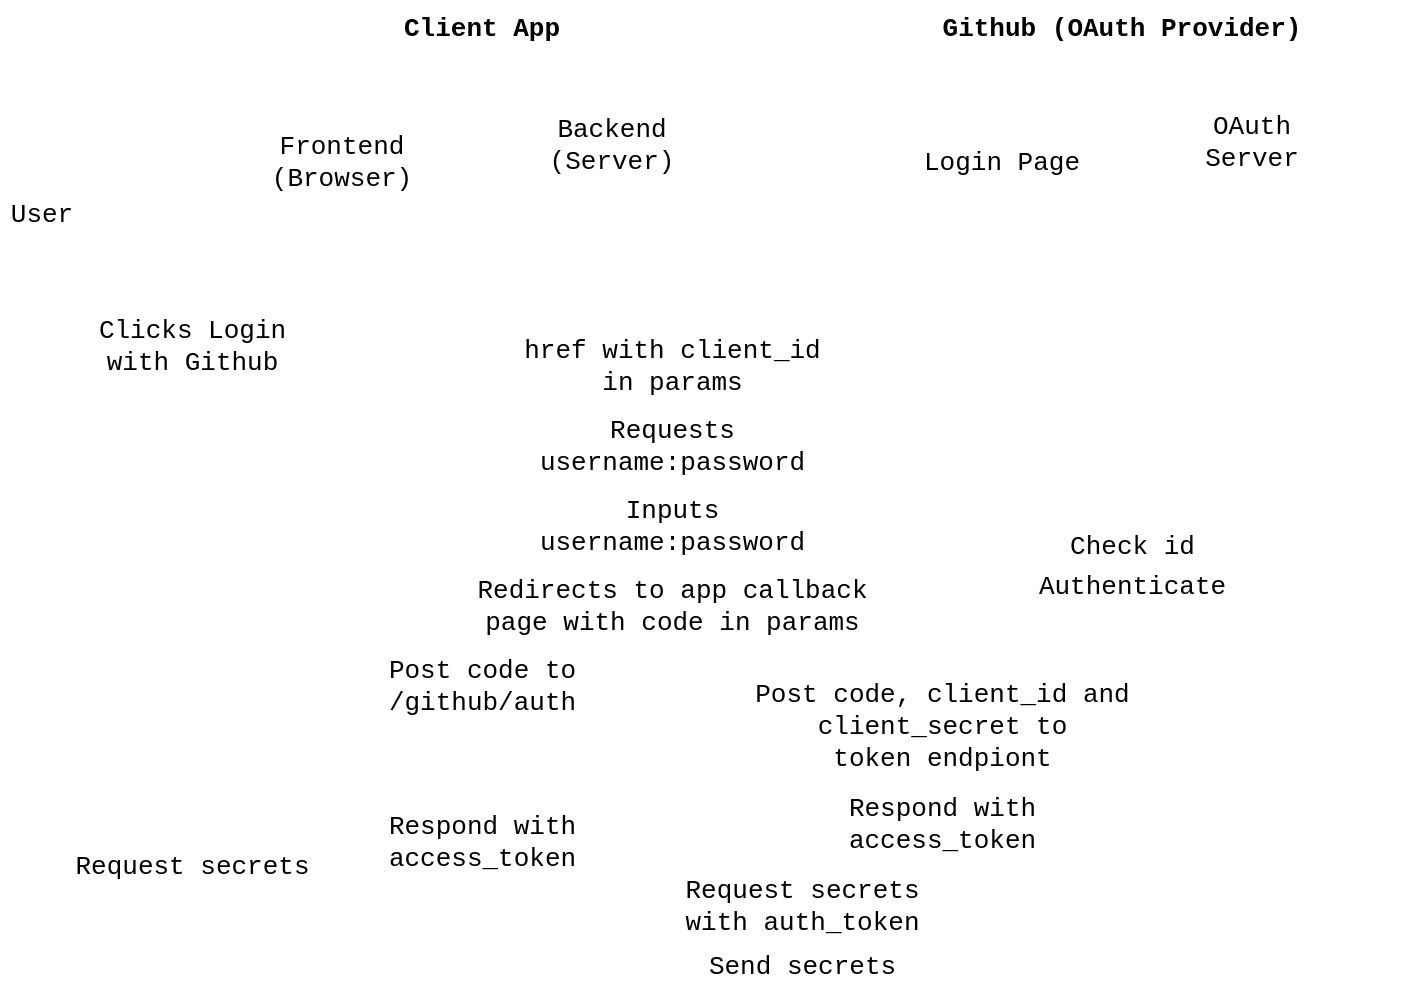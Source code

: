 <mxfile>
    <diagram id="bkFPDfp2Za1EJ1h1c-Yy" name="Page-1">
        <mxGraphModel dx="802" dy="263" grid="1" gridSize="10" guides="1" tooltips="1" connect="1" arrows="1" fold="1" page="1" pageScale="1" pageWidth="827" pageHeight="1169" background="none" math="0" shadow="0">
            <root>
                <mxCell id="0"/>
                <mxCell id="1" parent="0"/>
                <mxCell id="2" value="User" style="shape=umlActor;verticalLabelPosition=bottom;verticalAlign=top;outlineConnect=0;rounded=1;sketch=1;fontFamily=Courier New;labelBackgroundColor=default;strokeColor=#FFFFFF;fontColor=default;spacingTop=3;spacing=0;spacingLeft=3;spacingBottom=3;spacingRight=3;fontSize=13;" parent="1" vertex="1">
                    <mxGeometry x="60" y="40" width="40" height="80" as="geometry"/>
                </mxCell>
                <mxCell id="3" value="Client App" style="swimlane;fontStyle=1;rounded=1;sketch=1;fontFamily=Courier New;labelBackgroundColor=default;strokeColor=#FFFFFF;fontColor=default;spacingTop=3;spacing=0;spacingLeft=3;spacingBottom=3;spacingRight=3;fontSize=13;" parent="1" vertex="1">
                    <mxGeometry x="160" y="30" width="280" height="130" as="geometry">
                        <mxRectangle x="160" y="30" width="130" height="23" as="alternateBounds"/>
                    </mxGeometry>
                </mxCell>
                <mxCell id="9" value="Frontend&#10;(Browser)" style="rounded=1;whiteSpace=wrap;sketch=1;fontFamily=Courier New;labelBackgroundColor=default;strokeColor=#FFFFFF;fontColor=default;spacingTop=3;spacing=0;spacingLeft=3;spacingBottom=3;spacingRight=3;fontSize=13;" parent="3" vertex="1">
                    <mxGeometry x="10" y="50" width="120" height="60" as="geometry"/>
                </mxCell>
                <mxCell id="62" value="Backend&#10;(Server)" style="ellipse;shape=cloud;rounded=1;sketch=1;fontFamily=Courier New;labelBackgroundColor=default;strokeColor=#FFFFFF;fontColor=default;spacingTop=3;spacing=0;spacingLeft=3;spacingBottom=3;spacingRight=3;fontSize=13;" parent="3" vertex="1">
                    <mxGeometry x="140" y="30" width="130" height="80" as="geometry"/>
                </mxCell>
                <mxCell id="16" value="Github (OAuth Provider)" style="swimlane;fontStyle=1;rounded=1;sketch=1;fontFamily=Courier New;labelBackgroundColor=default;strokeColor=#FFFFFF;fontColor=default;spacingTop=3;spacing=0;spacingLeft=3;spacingBottom=3;spacingRight=3;fontSize=13;" parent="1" vertex="1">
                    <mxGeometry x="480" y="30" width="280" height="130" as="geometry">
                        <mxRectangle x="190" y="210" width="130" height="23" as="alternateBounds"/>
                    </mxGeometry>
                </mxCell>
                <mxCell id="17" value="Login Page" style="rounded=1;whiteSpace=wrap;sketch=1;fontFamily=Courier New;labelBackgroundColor=default;strokeColor=#FFFFFF;fontColor=default;spacingTop=3;spacing=0;spacingLeft=3;spacingBottom=3;spacingRight=3;fontSize=13;" parent="16" vertex="1">
                    <mxGeometry x="20" y="50" width="120" height="60" as="geometry"/>
                </mxCell>
                <mxCell id="63" value="OAuth&#10;Server" style="ellipse;shape=cloud;whiteSpace=wrap;rounded=1;sketch=1;fontFamily=Courier New;labelBackgroundColor=default;strokeColor=#FFFFFF;fontColor=default;spacingTop=3;spacing=0;spacingLeft=3;spacingBottom=3;spacingRight=3;fontSize=13;" parent="16" vertex="1">
                    <mxGeometry x="140" y="30" width="130" height="80" as="geometry"/>
                </mxCell>
                <mxCell id="20" value="" style="endArrow=none;rounded=1;sketch=1;entryX=0.5;entryY=1;entryDx=0;entryDy=0;fontFamily=Courier New;labelBackgroundColor=default;strokeColor=#FFFFFF;fontColor=default;spacingTop=3;spacing=0;spacingLeft=3;spacingBottom=3;spacingRight=3;fontSize=13;" parent="1" target="9" edge="1">
                    <mxGeometry width="50" height="50" relative="1" as="geometry">
                        <mxPoint x="230" y="520" as="sourcePoint"/>
                        <mxPoint x="450" y="220" as="targetPoint"/>
                    </mxGeometry>
                </mxCell>
                <mxCell id="21" value="" style="endArrow=none;rounded=1;sketch=1;entryX=0.55;entryY=0.95;entryDx=0;entryDy=0;fontFamily=Courier New;entryPerimeter=0;labelBackgroundColor=default;strokeColor=#FFFFFF;fontColor=default;spacingTop=3;spacing=0;spacingLeft=3;spacingBottom=3;spacingRight=3;fontSize=13;" parent="1" target="62" edge="1">
                    <mxGeometry width="50" height="50" relative="1" as="geometry">
                        <mxPoint x="370" y="520" as="sourcePoint"/>
                        <mxPoint x="370" y="140" as="targetPoint"/>
                    </mxGeometry>
                </mxCell>
                <mxCell id="22" value="" style="endArrow=none;rounded=1;sketch=1;fontFamily=Courier New;entryX=0.55;entryY=0.95;entryDx=0;entryDy=0;entryPerimeter=0;labelBackgroundColor=default;strokeColor=#FFFFFF;fontColor=default;spacingTop=3;spacing=0;spacingLeft=3;spacingBottom=3;spacingRight=3;fontSize=13;" parent="1" target="63" edge="1">
                    <mxGeometry width="50" height="50" relative="1" as="geometry">
                        <mxPoint x="690" y="520" as="sourcePoint"/>
                        <mxPoint x="690" y="180" as="targetPoint"/>
                    </mxGeometry>
                </mxCell>
                <mxCell id="23" value="" style="endArrow=none;rounded=1;sketch=1;entryX=0.5;entryY=1;entryDx=0;entryDy=0;fontFamily=Courier New;labelBackgroundColor=default;strokeColor=#FFFFFF;fontColor=default;spacingTop=3;spacing=0;spacingLeft=3;spacingBottom=3;spacingRight=3;fontSize=13;" parent="1" target="17" edge="1">
                    <mxGeometry width="50" height="50" relative="1" as="geometry">
                        <mxPoint x="560" y="520" as="sourcePoint"/>
                        <mxPoint x="560" y="180" as="targetPoint"/>
                    </mxGeometry>
                </mxCell>
                <mxCell id="24" value="" style="endArrow=none;rounded=1;sketch=1;entryX=0.5;entryY=0.5;entryDx=0;entryDy=0;entryPerimeter=0;fontFamily=Courier New;labelBackgroundColor=default;strokeColor=#FFFFFF;fontColor=default;spacingTop=3;spacing=0;spacingLeft=3;spacingBottom=3;spacingRight=3;fontSize=13;" parent="1" target="2" edge="1">
                    <mxGeometry width="50" height="50" relative="1" as="geometry">
                        <mxPoint x="80" y="520" as="sourcePoint"/>
                        <mxPoint x="80" y="150" as="targetPoint"/>
                    </mxGeometry>
                </mxCell>
                <mxCell id="29" value="" style="endArrow=classic;rounded=1;sketch=1;fontFamily=Courier New;labelBackgroundColor=default;strokeColor=#FFFFFF;fontColor=default;spacingTop=3;spacing=0;spacingLeft=3;spacingBottom=3;spacingRight=3;fontSize=13;" parent="1" edge="1">
                    <mxGeometry relative="1" as="geometry">
                        <mxPoint x="80" y="200" as="sourcePoint"/>
                        <mxPoint x="230" y="200" as="targetPoint"/>
                    </mxGeometry>
                </mxCell>
                <mxCell id="30" value="Clicks Login&#10;with Github" style="edgeLabel;resizable=0;align=center;verticalAlign=middle;rounded=1;sketch=1;fontFamily=Courier New;labelBackgroundColor=default;strokeColor=#FFFFFF;fontColor=default;spacingTop=3;spacing=0;spacingLeft=3;spacingBottom=3;spacingRight=3;fontSize=13;" parent="29" connectable="0" vertex="1">
                    <mxGeometry relative="1" as="geometry"/>
                </mxCell>
                <mxCell id="32" value="" style="endArrow=classic;rounded=1;sketch=1;fontFamily=Courier New;labelBackgroundColor=default;strokeColor=#FFFFFF;fontColor=default;spacingTop=3;spacing=0;spacingLeft=3;spacingBottom=3;spacingRight=3;fontSize=13;" parent="1" edge="1">
                    <mxGeometry relative="1" as="geometry">
                        <mxPoint x="230" y="210" as="sourcePoint"/>
                        <mxPoint x="560" y="210" as="targetPoint"/>
                    </mxGeometry>
                </mxCell>
                <mxCell id="33" value="href with client_id&#10;in params" style="edgeLabel;resizable=0;align=center;verticalAlign=middle;rounded=1;sketch=1;fontFamily=Courier New;labelBackgroundColor=default;strokeColor=#FFFFFF;fontColor=default;spacingTop=3;spacing=0;spacingLeft=3;spacingBottom=3;spacingRight=3;fontSize=13;" parent="32" connectable="0" vertex="1">
                    <mxGeometry relative="1" as="geometry"/>
                </mxCell>
                <mxCell id="34" value="" style="endArrow=classic;rounded=1;sketch=1;fontFamily=Courier New;labelBackgroundColor=default;strokeColor=#FFFFFF;fontColor=default;spacingTop=3;spacing=0;spacingLeft=3;spacingBottom=3;spacingRight=3;fontSize=13;" parent="1" edge="1">
                    <mxGeometry relative="1" as="geometry">
                        <mxPoint x="560" y="250" as="sourcePoint"/>
                        <mxPoint x="230" y="250" as="targetPoint"/>
                    </mxGeometry>
                </mxCell>
                <mxCell id="35" value="Requests&#10;username:password" style="edgeLabel;resizable=0;align=center;verticalAlign=middle;rounded=1;sketch=1;fontFamily=Courier New;labelBackgroundColor=default;strokeColor=#FFFFFF;fontColor=default;spacingTop=3;spacing=0;spacingLeft=3;spacingBottom=3;spacingRight=3;fontSize=13;" parent="34" connectable="0" vertex="1">
                    <mxGeometry relative="1" as="geometry"/>
                </mxCell>
                <mxCell id="38" value="" style="endArrow=classic;rounded=1;sketch=1;fontFamily=Courier New;labelBackgroundColor=default;strokeColor=#FFFFFF;fontColor=default;spacingTop=3;spacing=0;spacingLeft=3;spacingBottom=3;spacingRight=3;fontSize=13;" parent="1" edge="1">
                    <mxGeometry relative="1" as="geometry">
                        <mxPoint x="230" y="290" as="sourcePoint"/>
                        <mxPoint x="560" y="290" as="targetPoint"/>
                    </mxGeometry>
                </mxCell>
                <mxCell id="39" value="Inputs&#10;username:password" style="edgeLabel;resizable=0;align=center;verticalAlign=middle;rounded=1;sketch=1;fontFamily=Courier New;labelBackgroundColor=default;strokeColor=#FFFFFF;fontColor=default;spacingTop=3;spacing=0;spacingLeft=3;spacingBottom=3;spacingRight=3;fontSize=13;" parent="38" connectable="0" vertex="1">
                    <mxGeometry relative="1" as="geometry"/>
                </mxCell>
                <mxCell id="40" value="" style="endArrow=classic;rounded=1;sketch=1;fontFamily=Courier New;labelBackgroundColor=default;strokeColor=#FFFFFF;fontColor=default;spacingTop=3;spacing=0;spacingLeft=3;spacingBottom=3;spacingRight=3;fontSize=13;" parent="1" edge="1">
                    <mxGeometry relative="1" as="geometry">
                        <mxPoint x="560" y="330" as="sourcePoint"/>
                        <mxPoint x="230" y="330" as="targetPoint"/>
                    </mxGeometry>
                </mxCell>
                <mxCell id="41" value="Redirects to app callback&#10;page with code in params" style="edgeLabel;resizable=0;align=center;verticalAlign=middle;rounded=1;sketch=1;fontFamily=Courier New;labelBackgroundColor=default;strokeColor=#FFFFFF;fontColor=default;spacingTop=3;spacing=0;spacingLeft=3;spacingBottom=3;spacingRight=3;fontSize=13;" parent="40" connectable="0" vertex="1">
                    <mxGeometry relative="1" as="geometry">
                        <mxPoint as="offset"/>
                    </mxGeometry>
                </mxCell>
                <mxCell id="42" value="" style="endArrow=classic;rounded=1;sketch=1;fontFamily=Courier New;labelBackgroundColor=default;strokeColor=#FFFFFF;fontColor=default;spacingTop=3;spacing=0;spacingLeft=3;spacingBottom=3;spacingRight=3;fontSize=13;" parent="1" edge="1">
                    <mxGeometry relative="1" as="geometry">
                        <mxPoint x="560" y="300" as="sourcePoint"/>
                        <mxPoint x="690" y="300" as="targetPoint"/>
                    </mxGeometry>
                </mxCell>
                <mxCell id="43" value="Check id" style="edgeLabel;resizable=0;align=center;verticalAlign=middle;rounded=1;sketch=1;fontFamily=Courier New;labelBackgroundColor=default;strokeColor=#FFFFFF;fontColor=default;spacingTop=3;spacing=0;spacingLeft=3;spacingBottom=3;spacingRight=3;fontSize=13;" parent="42" connectable="0" vertex="1">
                    <mxGeometry relative="1" as="geometry"/>
                </mxCell>
                <mxCell id="44" value="" style="endArrow=classic;rounded=1;sketch=1;fontFamily=Courier New;labelBackgroundColor=default;strokeColor=#FFFFFF;fontColor=default;spacingTop=3;spacing=0;spacingLeft=3;spacingBottom=3;spacingRight=3;fontSize=13;" parent="1" edge="1">
                    <mxGeometry relative="1" as="geometry">
                        <mxPoint x="680" y="320" as="sourcePoint"/>
                        <mxPoint x="560" y="320" as="targetPoint"/>
                    </mxGeometry>
                </mxCell>
                <mxCell id="45" value="Authenticate" style="edgeLabel;resizable=0;align=center;verticalAlign=middle;rounded=1;sketch=1;fontFamily=Courier New;labelBackgroundColor=default;strokeColor=#FFFFFF;fontColor=default;spacingTop=3;spacing=0;spacingLeft=3;spacingBottom=3;spacingRight=3;fontSize=13;" parent="44" connectable="0" vertex="1">
                    <mxGeometry relative="1" as="geometry">
                        <mxPoint x="5" as="offset"/>
                    </mxGeometry>
                </mxCell>
                <mxCell id="46" value="" style="endArrow=classic;rounded=1;sketch=1;fontFamily=Courier New;labelBackgroundColor=default;strokeColor=#FFFFFF;fontColor=default;spacingTop=3;spacing=0;spacingLeft=3;spacingBottom=3;spacingRight=3;fontSize=13;" parent="1" edge="1">
                    <mxGeometry relative="1" as="geometry">
                        <mxPoint x="230" y="370" as="sourcePoint"/>
                        <mxPoint x="370" y="370" as="targetPoint"/>
                    </mxGeometry>
                </mxCell>
                <mxCell id="47" value="Post code to&#10;/github/auth" style="edgeLabel;resizable=0;align=center;verticalAlign=middle;rounded=1;sketch=1;fontFamily=Courier New;labelBackgroundColor=default;strokeColor=#FFFFFF;fontColor=default;spacingTop=3;spacing=0;spacingLeft=3;spacingBottom=3;spacingRight=3;fontSize=13;" parent="46" connectable="0" vertex="1">
                    <mxGeometry relative="1" as="geometry"/>
                </mxCell>
                <mxCell id="48" value="" style="endArrow=classic;rounded=1;sketch=1;fontFamily=Courier New;labelBackgroundColor=default;strokeColor=#FFFFFF;fontColor=default;spacingTop=3;spacing=0;spacingLeft=3;spacingBottom=3;spacingRight=3;fontSize=13;" parent="1" edge="1">
                    <mxGeometry relative="1" as="geometry">
                        <mxPoint x="370" y="390" as="sourcePoint"/>
                        <mxPoint x="690" y="390" as="targetPoint"/>
                    </mxGeometry>
                </mxCell>
                <mxCell id="49" value="Post code, client_id and&#10;client_secret to&#10;token endpiont" style="edgeLabel;resizable=0;align=center;verticalAlign=middle;rounded=1;sketch=1;fontFamily=Courier New;labelBackgroundColor=default;strokeColor=#FFFFFF;fontColor=default;spacingTop=3;spacing=0;spacingLeft=3;spacingBottom=3;spacingRight=3;fontSize=13;" parent="48" connectable="0" vertex="1">
                    <mxGeometry relative="1" as="geometry"/>
                </mxCell>
                <mxCell id="50" value="" style="endArrow=classic;rounded=1;sketch=1;fontFamily=Courier New;labelBackgroundColor=default;strokeColor=#FFFFFF;fontColor=default;spacingTop=3;spacing=0;spacingLeft=3;spacingBottom=3;spacingRight=3;fontSize=13;" parent="1" edge="1">
                    <mxGeometry relative="1" as="geometry">
                        <mxPoint x="690" y="439" as="sourcePoint"/>
                        <mxPoint x="370" y="439" as="targetPoint"/>
                    </mxGeometry>
                </mxCell>
                <mxCell id="51" value="Respond with&#10;access_token" style="edgeLabel;resizable=0;align=center;verticalAlign=middle;rounded=1;sketch=1;fontFamily=Courier New;labelBackgroundColor=default;strokeColor=#FFFFFF;fontColor=default;spacingTop=3;spacing=0;spacingLeft=3;spacingBottom=3;spacingRight=3;fontSize=13;" parent="50" connectable="0" vertex="1">
                    <mxGeometry relative="1" as="geometry"/>
                </mxCell>
                <mxCell id="54" value="" style="endArrow=classic;rounded=1;sketch=1;fontFamily=Courier New;labelBackgroundColor=default;strokeColor=#FFFFFF;fontColor=default;spacingTop=3;spacing=0;spacingLeft=3;spacingBottom=3;spacingRight=3;fontSize=13;" parent="1" edge="1">
                    <mxGeometry relative="1" as="geometry">
                        <mxPoint x="370" y="448" as="sourcePoint"/>
                        <mxPoint x="230" y="448" as="targetPoint"/>
                    </mxGeometry>
                </mxCell>
                <mxCell id="55" value="Respond with&#10;access_token" style="edgeLabel;resizable=0;align=center;verticalAlign=middle;rounded=1;sketch=1;fontFamily=Courier New;labelBackgroundColor=default;strokeColor=#FFFFFF;fontColor=default;spacingTop=3;spacing=0;spacingLeft=3;spacingBottom=3;spacingRight=3;fontSize=13;" parent="54" connectable="0" vertex="1">
                    <mxGeometry relative="1" as="geometry"/>
                </mxCell>
                <mxCell id="56" value="" style="endArrow=classic;rounded=1;sketch=1;fontFamily=Courier New;labelBackgroundColor=default;strokeColor=#FFFFFF;fontColor=default;spacingTop=3;spacing=0;spacingLeft=3;spacingBottom=3;spacingRight=3;fontSize=13;" parent="1" edge="1">
                    <mxGeometry relative="1" as="geometry">
                        <mxPoint x="230" y="480" as="sourcePoint"/>
                        <mxPoint x="690" y="480" as="targetPoint"/>
                    </mxGeometry>
                </mxCell>
                <mxCell id="57" value="Request secrets&#10;with auth_token" style="edgeLabel;resizable=0;align=center;verticalAlign=middle;rounded=1;sketch=1;fontFamily=Courier New;labelBackgroundColor=default;strokeColor=#FFFFFF;fontColor=default;spacingTop=3;spacing=0;spacingLeft=3;spacingBottom=3;spacingRight=3;fontSize=13;" parent="56" connectable="0" vertex="1">
                    <mxGeometry relative="1" as="geometry"/>
                </mxCell>
                <mxCell id="58" value="" style="endArrow=classic;rounded=1;sketch=1;fontFamily=Courier New;labelBackgroundColor=default;strokeColor=#FFFFFF;fontColor=default;spacingTop=3;spacing=0;spacingLeft=3;spacingBottom=3;spacingRight=3;fontSize=13;" parent="1" edge="1">
                    <mxGeometry relative="1" as="geometry">
                        <mxPoint x="690" y="510" as="sourcePoint"/>
                        <mxPoint x="230" y="510" as="targetPoint"/>
                    </mxGeometry>
                </mxCell>
                <mxCell id="59" value="Send secrets" style="edgeLabel;resizable=0;align=center;verticalAlign=middle;rounded=1;sketch=1;fontFamily=Courier New;labelBackgroundColor=default;strokeColor=#FFFFFF;fontColor=default;spacingTop=3;spacing=0;spacingLeft=3;spacingBottom=3;spacingRight=3;fontSize=13;" parent="58" connectable="0" vertex="1">
                    <mxGeometry relative="1" as="geometry"/>
                </mxCell>
                <mxCell id="60" value="" style="endArrow=classic;rounded=1;sketch=1;fontFamily=Courier New;labelBackgroundColor=default;strokeColor=#FFFFFF;fontColor=default;spacingTop=3;spacing=0;spacingLeft=3;spacingBottom=3;spacingRight=3;fontSize=13;" parent="1" edge="1">
                    <mxGeometry relative="1" as="geometry">
                        <mxPoint x="80" y="460" as="sourcePoint"/>
                        <mxPoint x="230" y="460" as="targetPoint"/>
                    </mxGeometry>
                </mxCell>
                <mxCell id="61" value="Request secrets" style="edgeLabel;resizable=0;align=center;verticalAlign=middle;rounded=1;sketch=1;fontFamily=Courier New;labelBackgroundColor=default;strokeColor=#FFFFFF;fontColor=default;spacingTop=3;spacing=0;spacingLeft=3;spacingBottom=3;spacingRight=3;fontSize=13;" parent="60" connectable="0" vertex="1">
                    <mxGeometry relative="1" as="geometry"/>
                </mxCell>
            </root>
        </mxGraphModel>
    </diagram>
</mxfile>